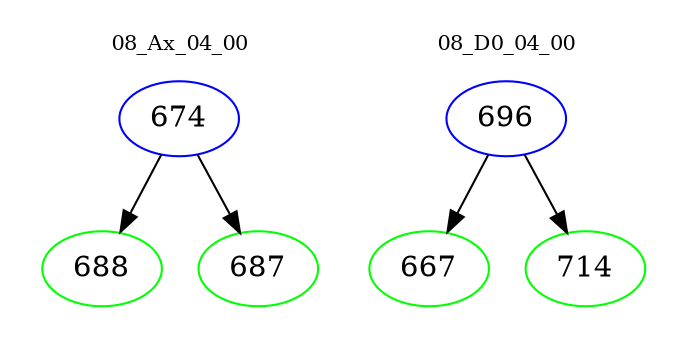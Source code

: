 digraph{
subgraph cluster_0 {
color = white
label = "08_Ax_04_00";
fontsize=10;
T0_674 [label="674", color="blue"]
T0_674 -> T0_688 [color="black"]
T0_688 [label="688", color="green"]
T0_674 -> T0_687 [color="black"]
T0_687 [label="687", color="green"]
}
subgraph cluster_1 {
color = white
label = "08_D0_04_00";
fontsize=10;
T1_696 [label="696", color="blue"]
T1_696 -> T1_667 [color="black"]
T1_667 [label="667", color="green"]
T1_696 -> T1_714 [color="black"]
T1_714 [label="714", color="green"]
}
}
